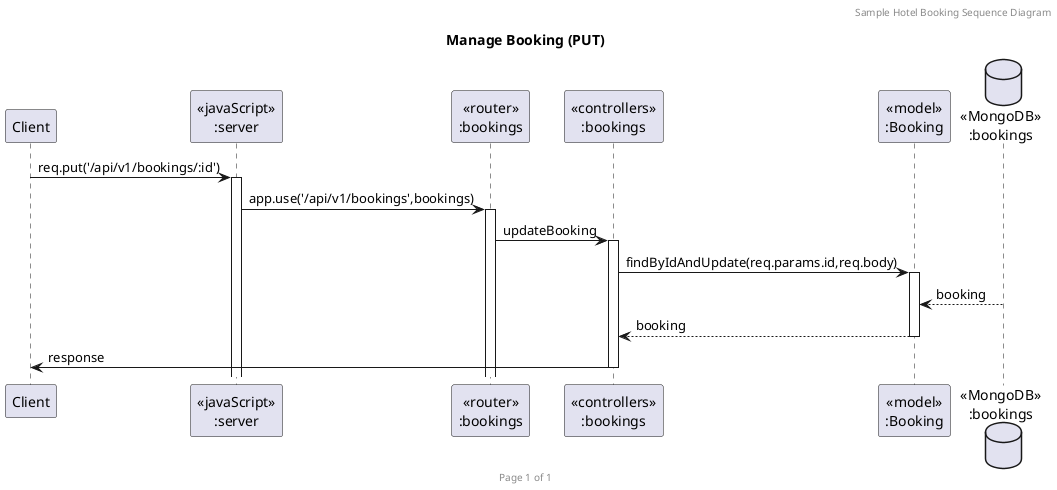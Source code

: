 @startuml Booking Put

header Sample Hotel Booking Sequence Diagram
footer Page %page% of %lastpage%
title "Manage Booking (PUT)"

participant "Client" as client
participant "<<javaScript>>\n:server" as server
participant "<<router>>\n:bookings" as routerBookings
participant "<<controllers>>\n:bookings" as controllersBookings
participant "<<model>>\n:Booking" as modelBooking
database "<<MongoDB>>\n:bookings" as BookingsDatabase

client->server++:req.put('/api/v1/bookings/:id')
server->routerBookings++:app.use('/api/v1/bookings',bookings)
routerBookings->controllersBookings++:updateBooking
controllersBookings->modelBooking ++:findByIdAndUpdate(req.params.id,req.body)
BookingsDatabase --> modelBooking --: booking
controllersBookings <-- modelBooking --:booking
controllersBookings->client --:response

@enduml